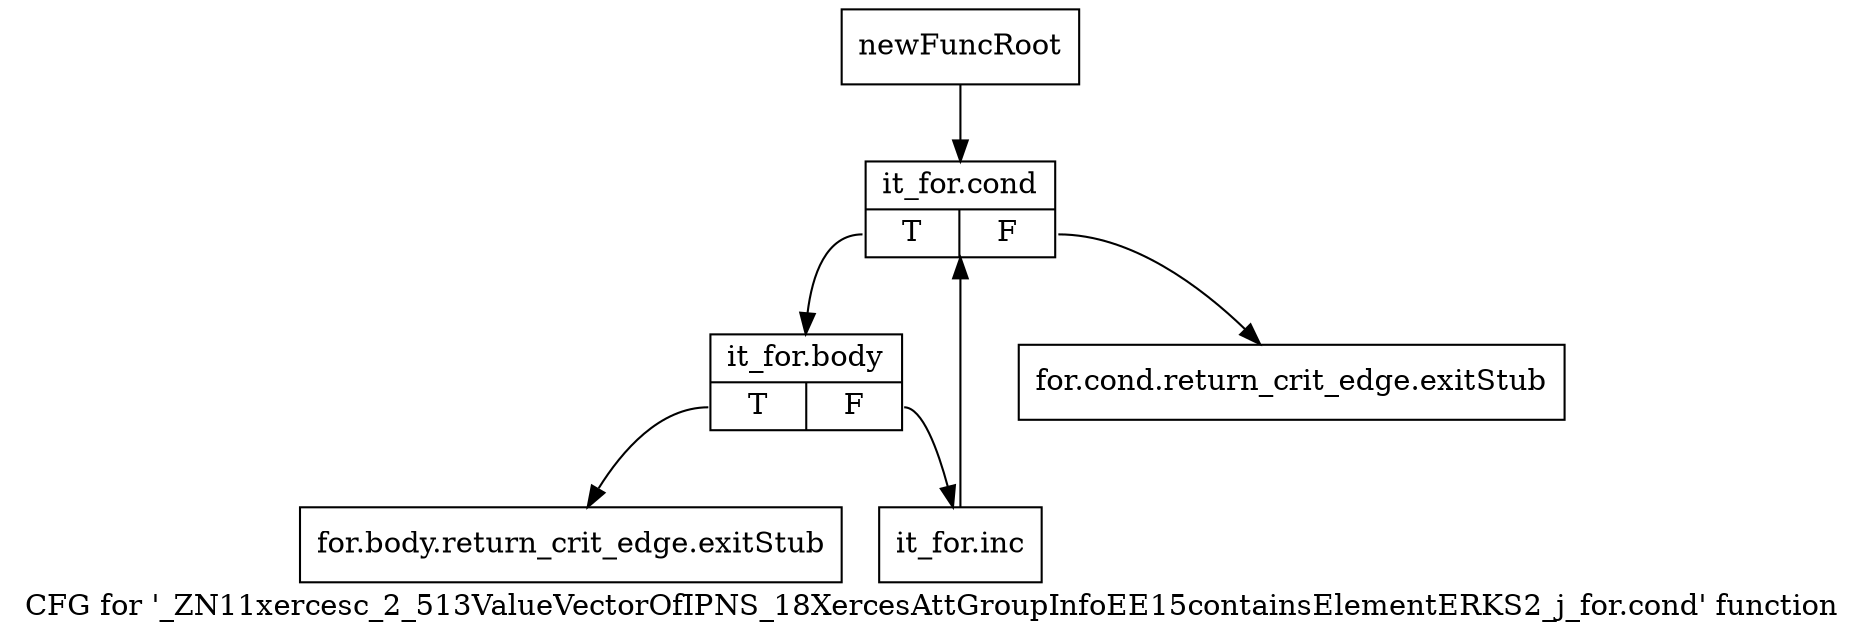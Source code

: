 digraph "CFG for '_ZN11xercesc_2_513ValueVectorOfIPNS_18XercesAttGroupInfoEE15containsElementERKS2_j_for.cond' function" {
	label="CFG for '_ZN11xercesc_2_513ValueVectorOfIPNS_18XercesAttGroupInfoEE15containsElementERKS2_j_for.cond' function";

	Node0x9a67e20 [shape=record,label="{newFuncRoot}"];
	Node0x9a67e20 -> Node0x9a67f10;
	Node0x9a67e70 [shape=record,label="{for.cond.return_crit_edge.exitStub}"];
	Node0x9a67ec0 [shape=record,label="{for.body.return_crit_edge.exitStub}"];
	Node0x9a67f10 [shape=record,label="{it_for.cond|{<s0>T|<s1>F}}"];
	Node0x9a67f10:s0 -> Node0x9a67f60;
	Node0x9a67f10:s1 -> Node0x9a67e70;
	Node0x9a67f60 [shape=record,label="{it_for.body|{<s0>T|<s1>F}}"];
	Node0x9a67f60:s0 -> Node0x9a67ec0;
	Node0x9a67f60:s1 -> Node0x9a67fb0;
	Node0x9a67fb0 [shape=record,label="{it_for.inc}"];
	Node0x9a67fb0 -> Node0x9a67f10;
}
